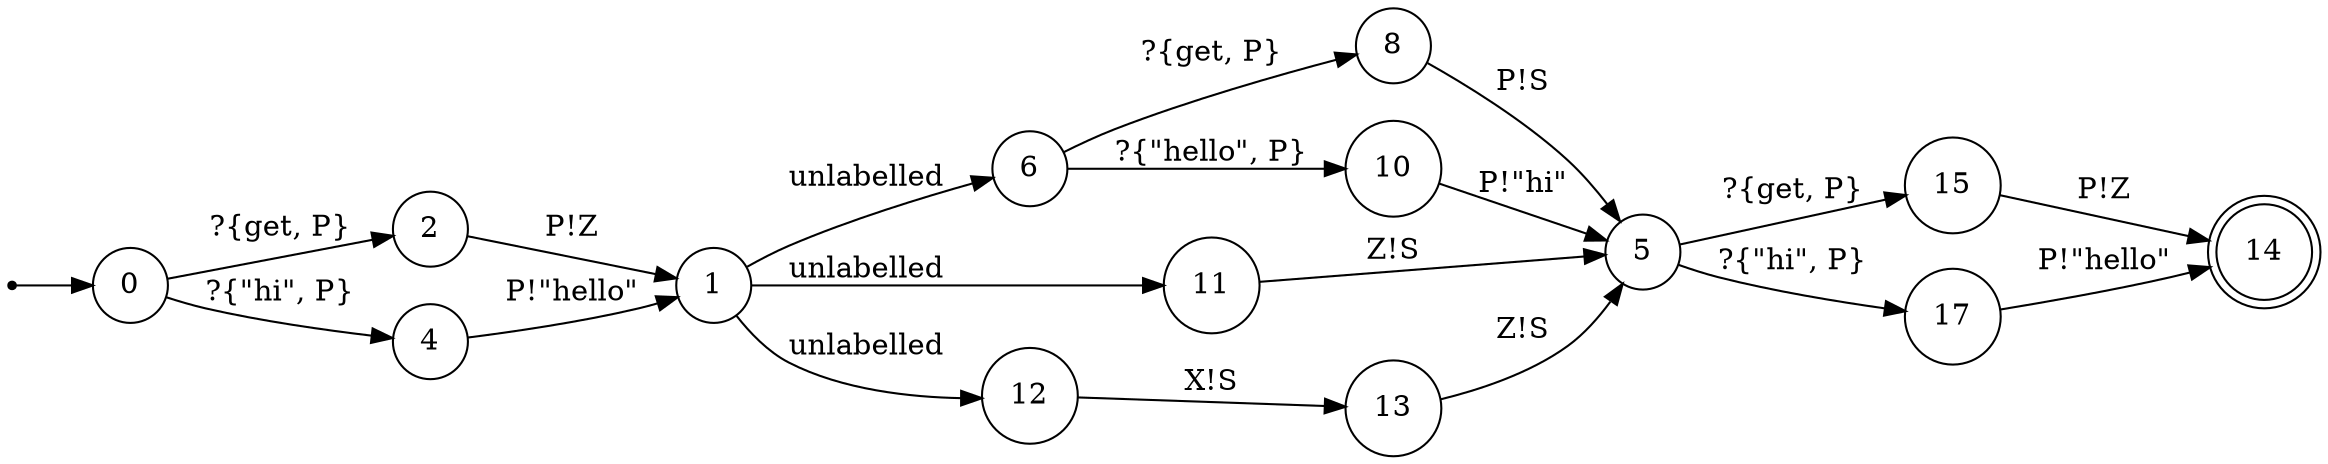 digraph Communicating_Actor_Automata {

            rankdir=LR;
   size="100, 50"
  node [shape = doublecircle]; 14

            node [shape = point]; START;
   node [shape = circle];
   START->0;

            
0 -> 2 [ label = "?{get, P}"];
2 -> 1 [ label = "P!Z"];
0 -> 4 [ label = "?{\"hi\", P}"];
4 -> 1 [ label = "P!\"hello\""];
1 -> 6 [ label = "unlabelled"];
6 -> 8 [ label = "?{get, P}"];
8 -> 5 [ label = "P!S"];
6 -> 10 [ label = "?{\"hello\", P}"];
10 -> 5 [ label = "P!\"hi\""];
1 -> 11 [ label = "unlabelled"];
11 -> 5 [ label = "Z!S"];
1 -> 12 [ label = "unlabelled"];
12 -> 13 [ label = "X!S"];
13 -> 5 [ label = "Z!S"];
5 -> 15 [ label = "?{get, P}"];
15 -> 14 [ label = "P!Z"];
5 -> 17 [ label = "?{\"hi\", P}"];
17 -> 14 [ label = "P!\"hello\""];
}